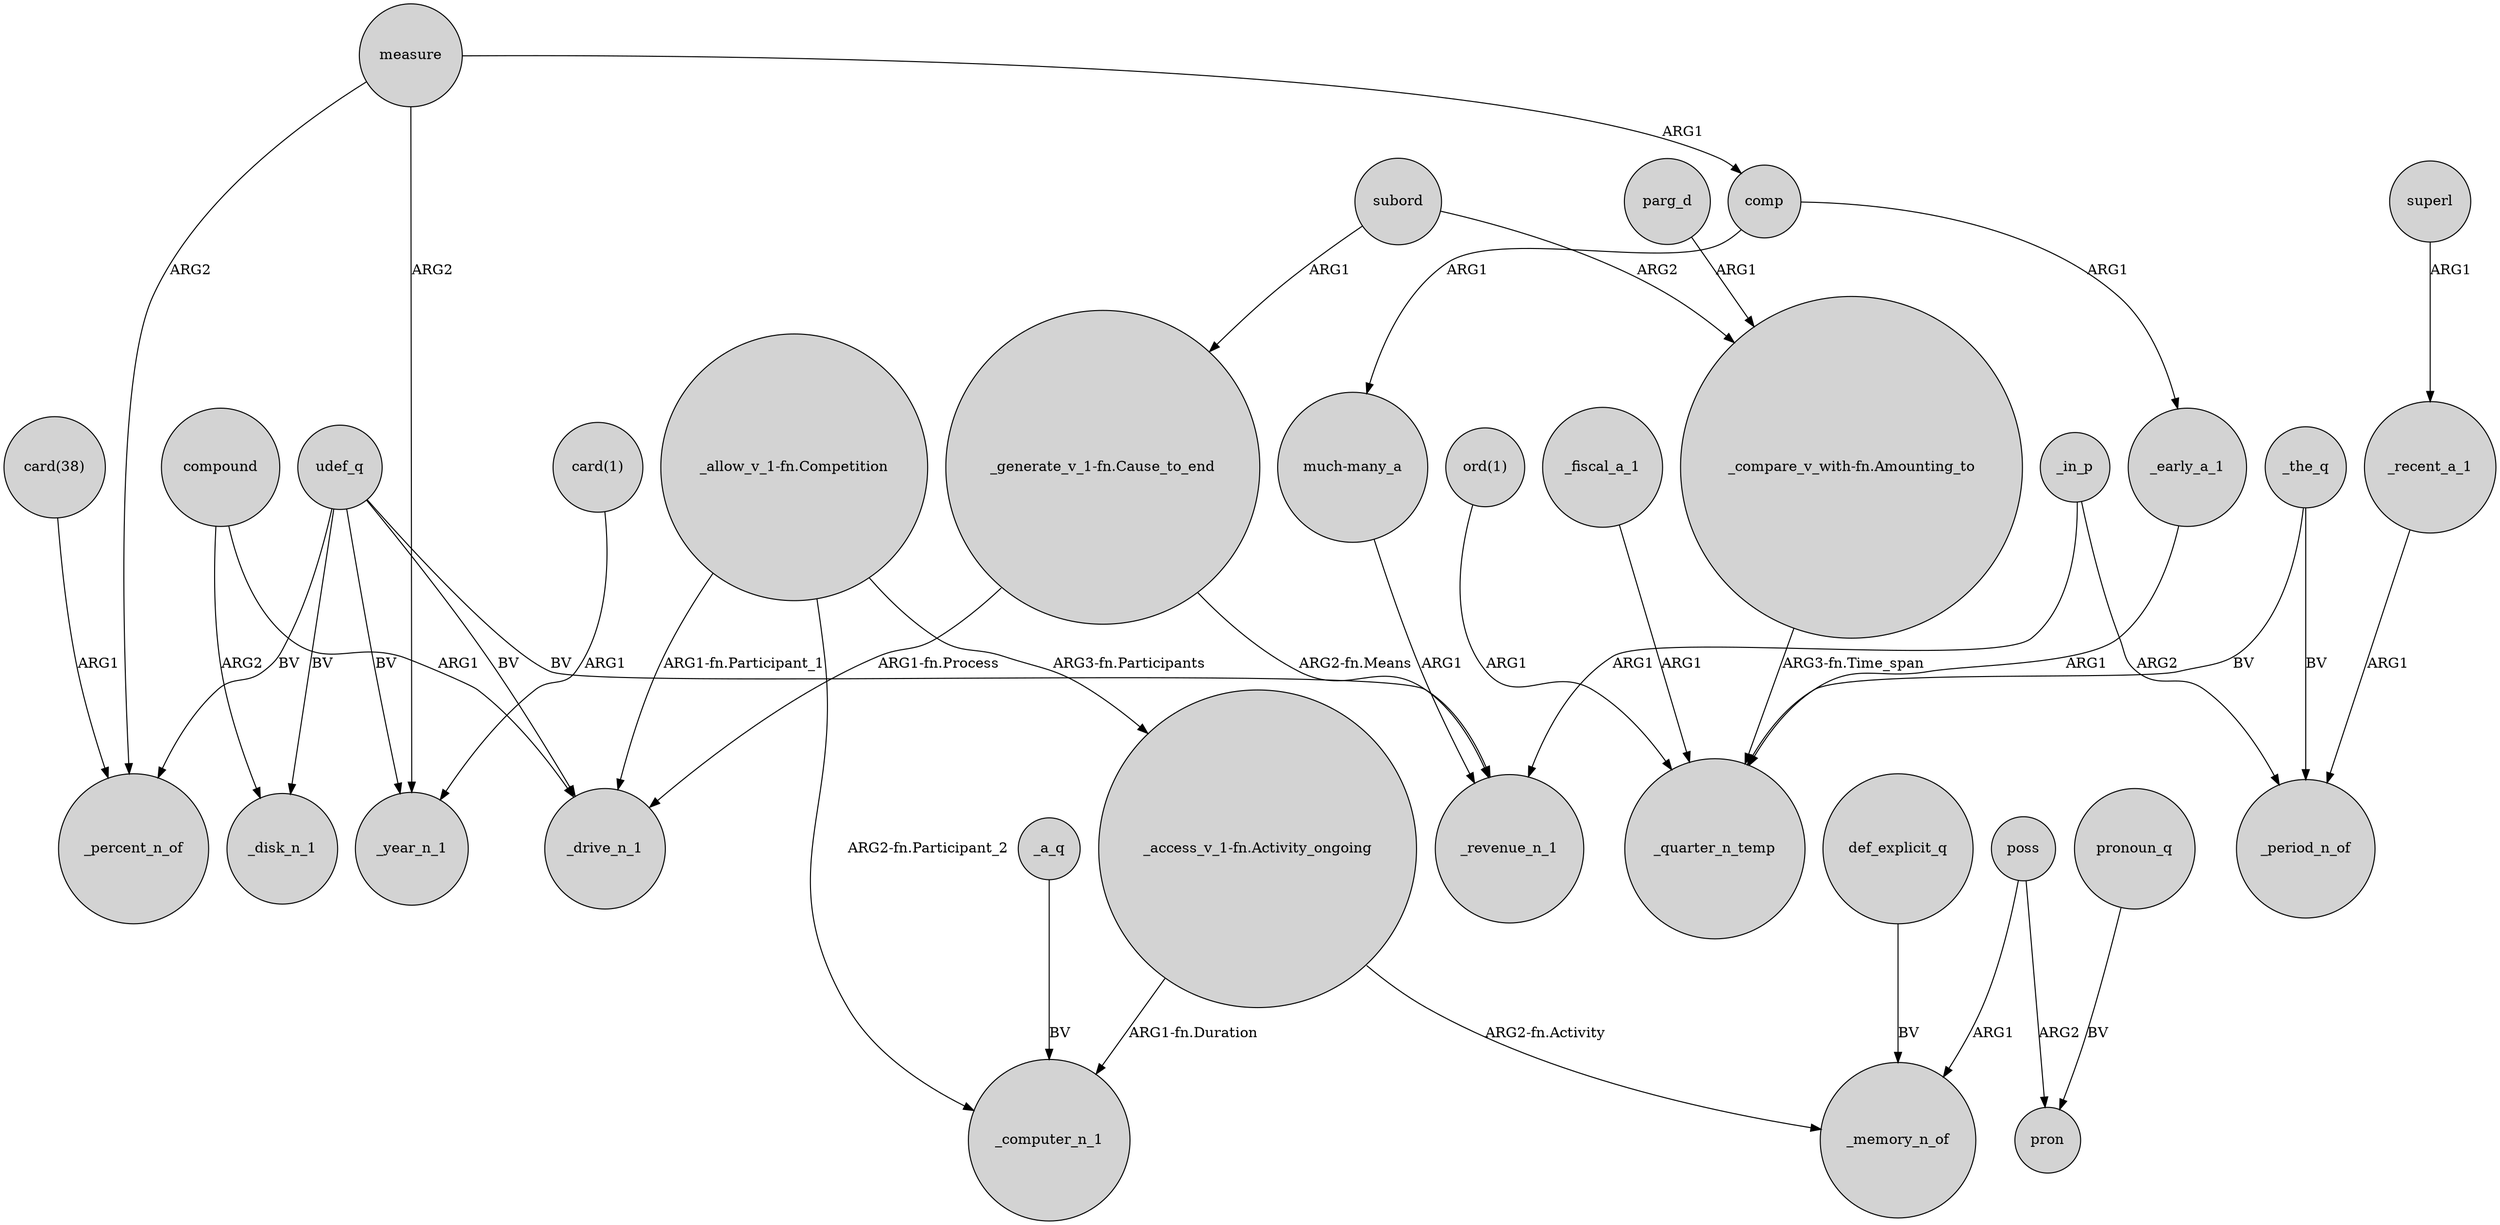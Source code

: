 digraph {
	node [shape=circle style=filled]
	subord -> "_generate_v_1-fn.Cause_to_end" [label=ARG1]
	_early_a_1 -> _quarter_n_temp [label=ARG1]
	udef_q -> _disk_n_1 [label=BV]
	_in_p -> _revenue_n_1 [label=ARG1]
	measure -> _percent_n_of [label=ARG2]
	"card(1)" -> _year_n_1 [label=ARG1]
	_in_p -> _period_n_of [label=ARG2]
	_the_q -> _quarter_n_temp [label=BV]
	_a_q -> _computer_n_1 [label=BV]
	"card(38)" -> _percent_n_of [label=ARG1]
	comp -> _early_a_1 [label=ARG1]
	"_compare_v_with-fn.Amounting_to" -> _quarter_n_temp [label="ARG3-fn.Time_span"]
	"_allow_v_1-fn.Competition" -> _computer_n_1 [label="ARG2-fn.Participant_2"]
	_recent_a_1 -> _period_n_of [label=ARG1]
	"_generate_v_1-fn.Cause_to_end" -> _drive_n_1 [label="ARG1-fn.Process"]
	udef_q -> _revenue_n_1 [label=BV]
	"_allow_v_1-fn.Competition" -> "_access_v_1-fn.Activity_ongoing" [label="ARG3-fn.Participants"]
	pronoun_q -> pron [label=BV]
	measure -> _year_n_1 [label=ARG2]
	comp -> "much-many_a" [label=ARG1]
	poss -> pron [label=ARG2]
	compound -> _disk_n_1 [label=ARG2]
	udef_q -> _percent_n_of [label=BV]
	"_generate_v_1-fn.Cause_to_end" -> _revenue_n_1 [label="ARG2-fn.Means"]
	udef_q -> _drive_n_1 [label=BV]
	"ord(1)" -> _quarter_n_temp [label=ARG1]
	"much-many_a" -> _revenue_n_1 [label=ARG1]
	def_explicit_q -> _memory_n_of [label=BV]
	measure -> comp [label=ARG1]
	"_access_v_1-fn.Activity_ongoing" -> _computer_n_1 [label="ARG1-fn.Duration"]
	udef_q -> _year_n_1 [label=BV]
	superl -> _recent_a_1 [label=ARG1]
	"_allow_v_1-fn.Competition" -> _drive_n_1 [label="ARG1-fn.Participant_1"]
	_the_q -> _period_n_of [label=BV]
	_fiscal_a_1 -> _quarter_n_temp [label=ARG1]
	subord -> "_compare_v_with-fn.Amounting_to" [label=ARG2]
	parg_d -> "_compare_v_with-fn.Amounting_to" [label=ARG1]
	compound -> _drive_n_1 [label=ARG1]
	poss -> _memory_n_of [label=ARG1]
	"_access_v_1-fn.Activity_ongoing" -> _memory_n_of [label="ARG2-fn.Activity"]
}
